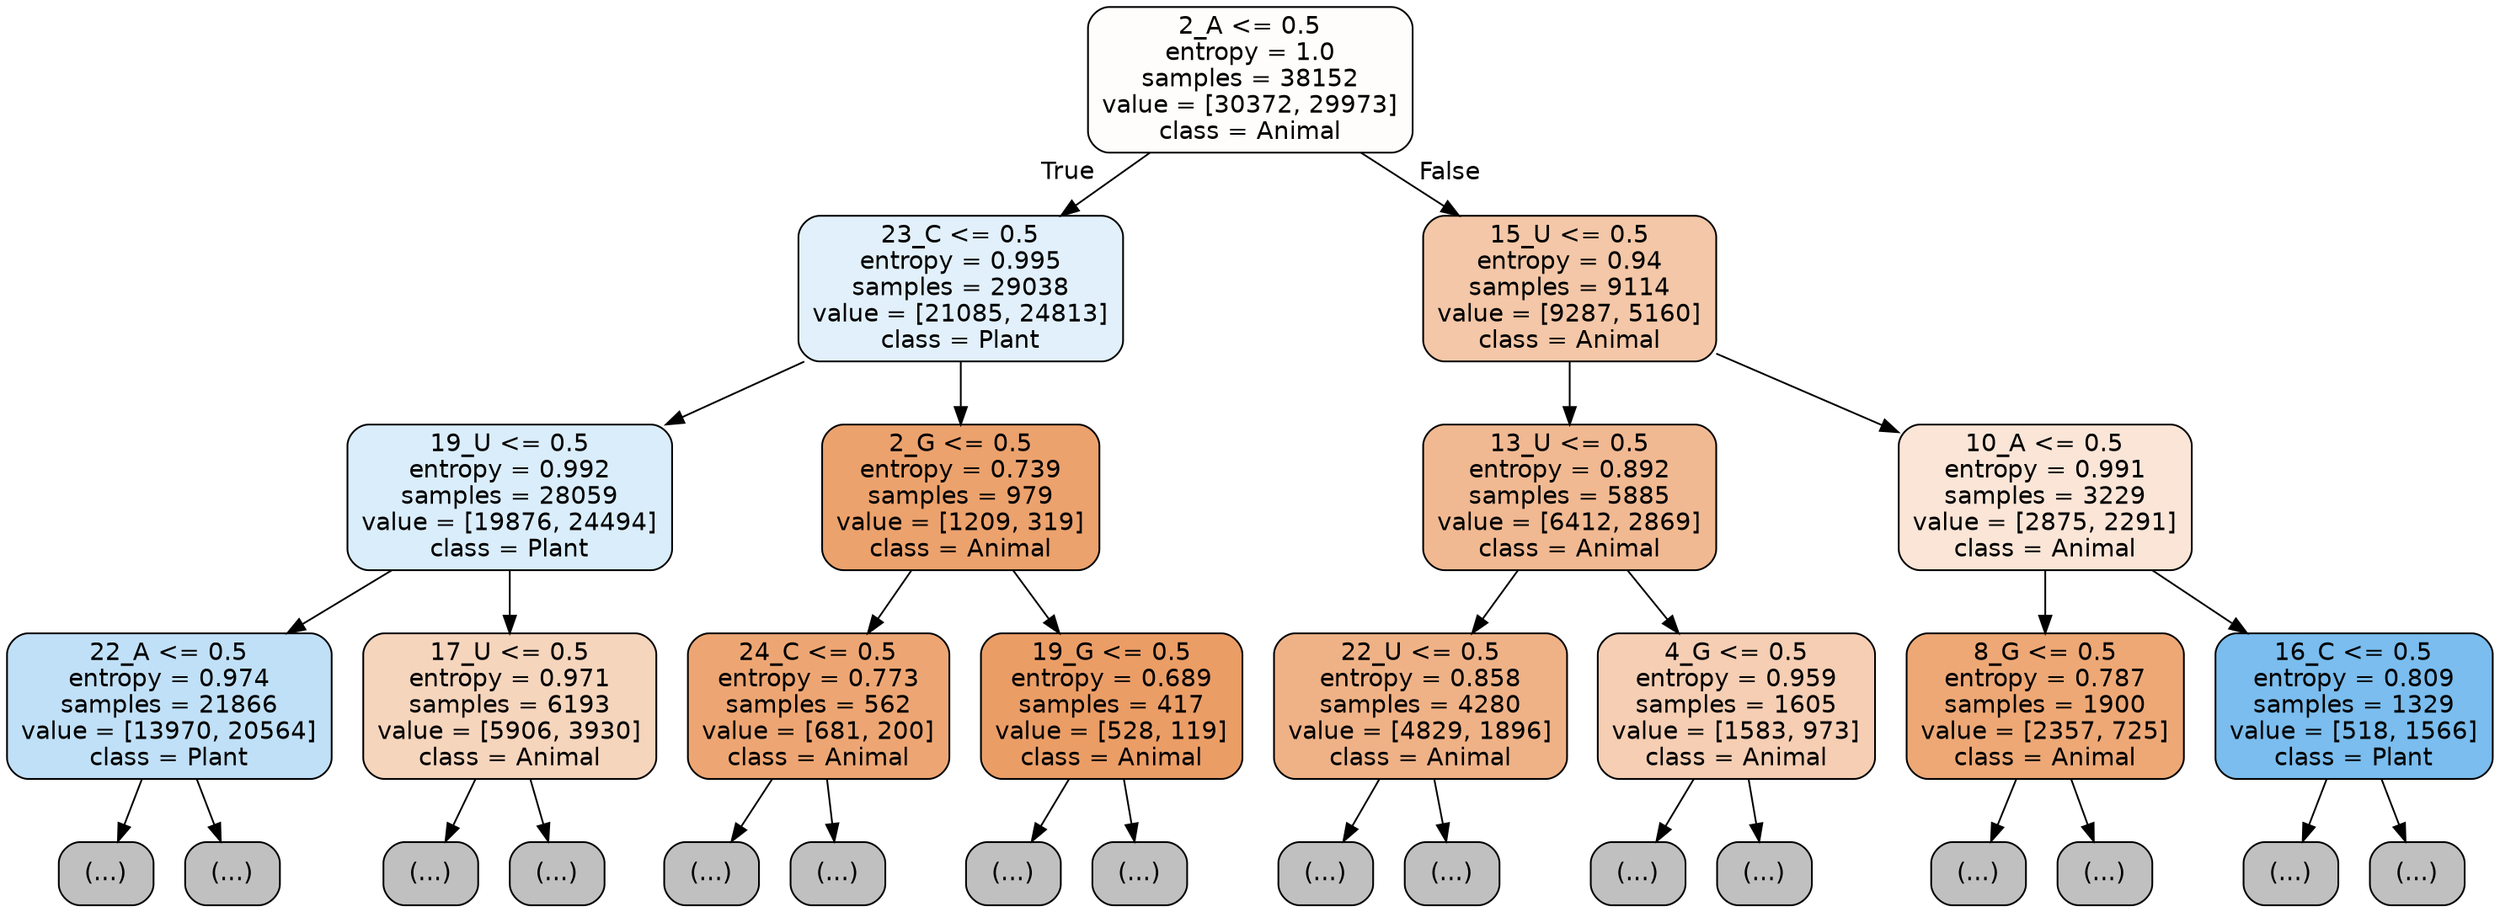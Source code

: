 digraph Tree {
node [shape=box, style="filled, rounded", color="black", fontname="helvetica"] ;
edge [fontname="helvetica"] ;
0 [label="2_A <= 0.5\nentropy = 1.0\nsamples = 38152\nvalue = [30372, 29973]\nclass = Animal", fillcolor="#fffdfc"] ;
1 [label="23_C <= 0.5\nentropy = 0.995\nsamples = 29038\nvalue = [21085, 24813]\nclass = Plant", fillcolor="#e1f0fb"] ;
0 -> 1 [labeldistance=2.5, labelangle=45, headlabel="True"] ;
2 [label="19_U <= 0.5\nentropy = 0.992\nsamples = 28059\nvalue = [19876, 24494]\nclass = Plant", fillcolor="#daedfa"] ;
1 -> 2 ;
3 [label="22_A <= 0.5\nentropy = 0.974\nsamples = 21866\nvalue = [13970, 20564]\nclass = Plant", fillcolor="#c0e0f7"] ;
2 -> 3 ;
4 [label="(...)", fillcolor="#C0C0C0"] ;
3 -> 4 ;
8099 [label="(...)", fillcolor="#C0C0C0"] ;
3 -> 8099 ;
9090 [label="17_U <= 0.5\nentropy = 0.971\nsamples = 6193\nvalue = [5906, 3930]\nclass = Animal", fillcolor="#f6d5bd"] ;
2 -> 9090 ;
9091 [label="(...)", fillcolor="#C0C0C0"] ;
9090 -> 9091 ;
11410 [label="(...)", fillcolor="#C0C0C0"] ;
9090 -> 11410 ;
12285 [label="2_G <= 0.5\nentropy = 0.739\nsamples = 979\nvalue = [1209, 319]\nclass = Animal", fillcolor="#eca26d"] ;
1 -> 12285 ;
12286 [label="24_C <= 0.5\nentropy = 0.773\nsamples = 562\nvalue = [681, 200]\nclass = Animal", fillcolor="#eda673"] ;
12285 -> 12286 ;
12287 [label="(...)", fillcolor="#C0C0C0"] ;
12286 -> 12287 ;
12538 [label="(...)", fillcolor="#C0C0C0"] ;
12286 -> 12538 ;
12577 [label="19_G <= 0.5\nentropy = 0.689\nsamples = 417\nvalue = [528, 119]\nclass = Animal", fillcolor="#eb9d66"] ;
12285 -> 12577 ;
12578 [label="(...)", fillcolor="#C0C0C0"] ;
12577 -> 12578 ;
12711 [label="(...)", fillcolor="#C0C0C0"] ;
12577 -> 12711 ;
12738 [label="15_U <= 0.5\nentropy = 0.94\nsamples = 9114\nvalue = [9287, 5160]\nclass = Animal", fillcolor="#f3c7a7"] ;
0 -> 12738 [labeldistance=2.5, labelangle=-45, headlabel="False"] ;
12739 [label="13_U <= 0.5\nentropy = 0.892\nsamples = 5885\nvalue = [6412, 2869]\nclass = Animal", fillcolor="#f1b992"] ;
12738 -> 12739 ;
12740 [label="22_U <= 0.5\nentropy = 0.858\nsamples = 4280\nvalue = [4829, 1896]\nclass = Animal", fillcolor="#efb287"] ;
12739 -> 12740 ;
12741 [label="(...)", fillcolor="#C0C0C0"] ;
12740 -> 12741 ;
14556 [label="(...)", fillcolor="#C0C0C0"] ;
12740 -> 14556 ;
14781 [label="4_G <= 0.5\nentropy = 0.959\nsamples = 1605\nvalue = [1583, 973]\nclass = Animal", fillcolor="#f5ceb3"] ;
12739 -> 14781 ;
14782 [label="(...)", fillcolor="#C0C0C0"] ;
14781 -> 14782 ;
15423 [label="(...)", fillcolor="#C0C0C0"] ;
14781 -> 15423 ;
15654 [label="10_A <= 0.5\nentropy = 0.991\nsamples = 3229\nvalue = [2875, 2291]\nclass = Animal", fillcolor="#fae5d7"] ;
12738 -> 15654 ;
15655 [label="8_G <= 0.5\nentropy = 0.787\nsamples = 1900\nvalue = [2357, 725]\nclass = Animal", fillcolor="#eda876"] ;
15654 -> 15655 ;
15656 [label="(...)", fillcolor="#C0C0C0"] ;
15655 -> 15656 ;
16259 [label="(...)", fillcolor="#C0C0C0"] ;
15655 -> 16259 ;
16474 [label="16_C <= 0.5\nentropy = 0.809\nsamples = 1329\nvalue = [518, 1566]\nclass = Plant", fillcolor="#7abdee"] ;
15654 -> 16474 ;
16475 [label="(...)", fillcolor="#C0C0C0"] ;
16474 -> 16475 ;
16758 [label="(...)", fillcolor="#C0C0C0"] ;
16474 -> 16758 ;
}